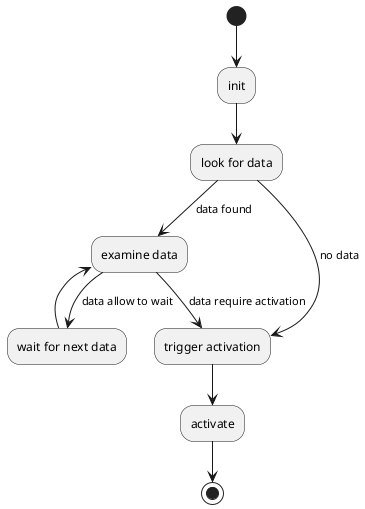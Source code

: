 {
  "sha1": "66m63xa8hp2b69twppgipbddzf4t1bx",
  "insertion": {
    "when": "2024-05-30T20:48:20.890Z",
    "user": "plantuml@gmail.com"
  }
}
@startuml
(*) --> "init"
 --> "look for data"
 -->[data found] "examine data"
 -down->[data allow to wait] "wait for next data"
 -left-> "examine data"
 -->[data require activation] "trigger activation"
 --> "activate"
 "look for data" -->[no data] "trigger activation"
 "activate" --> (*)
@enduml
